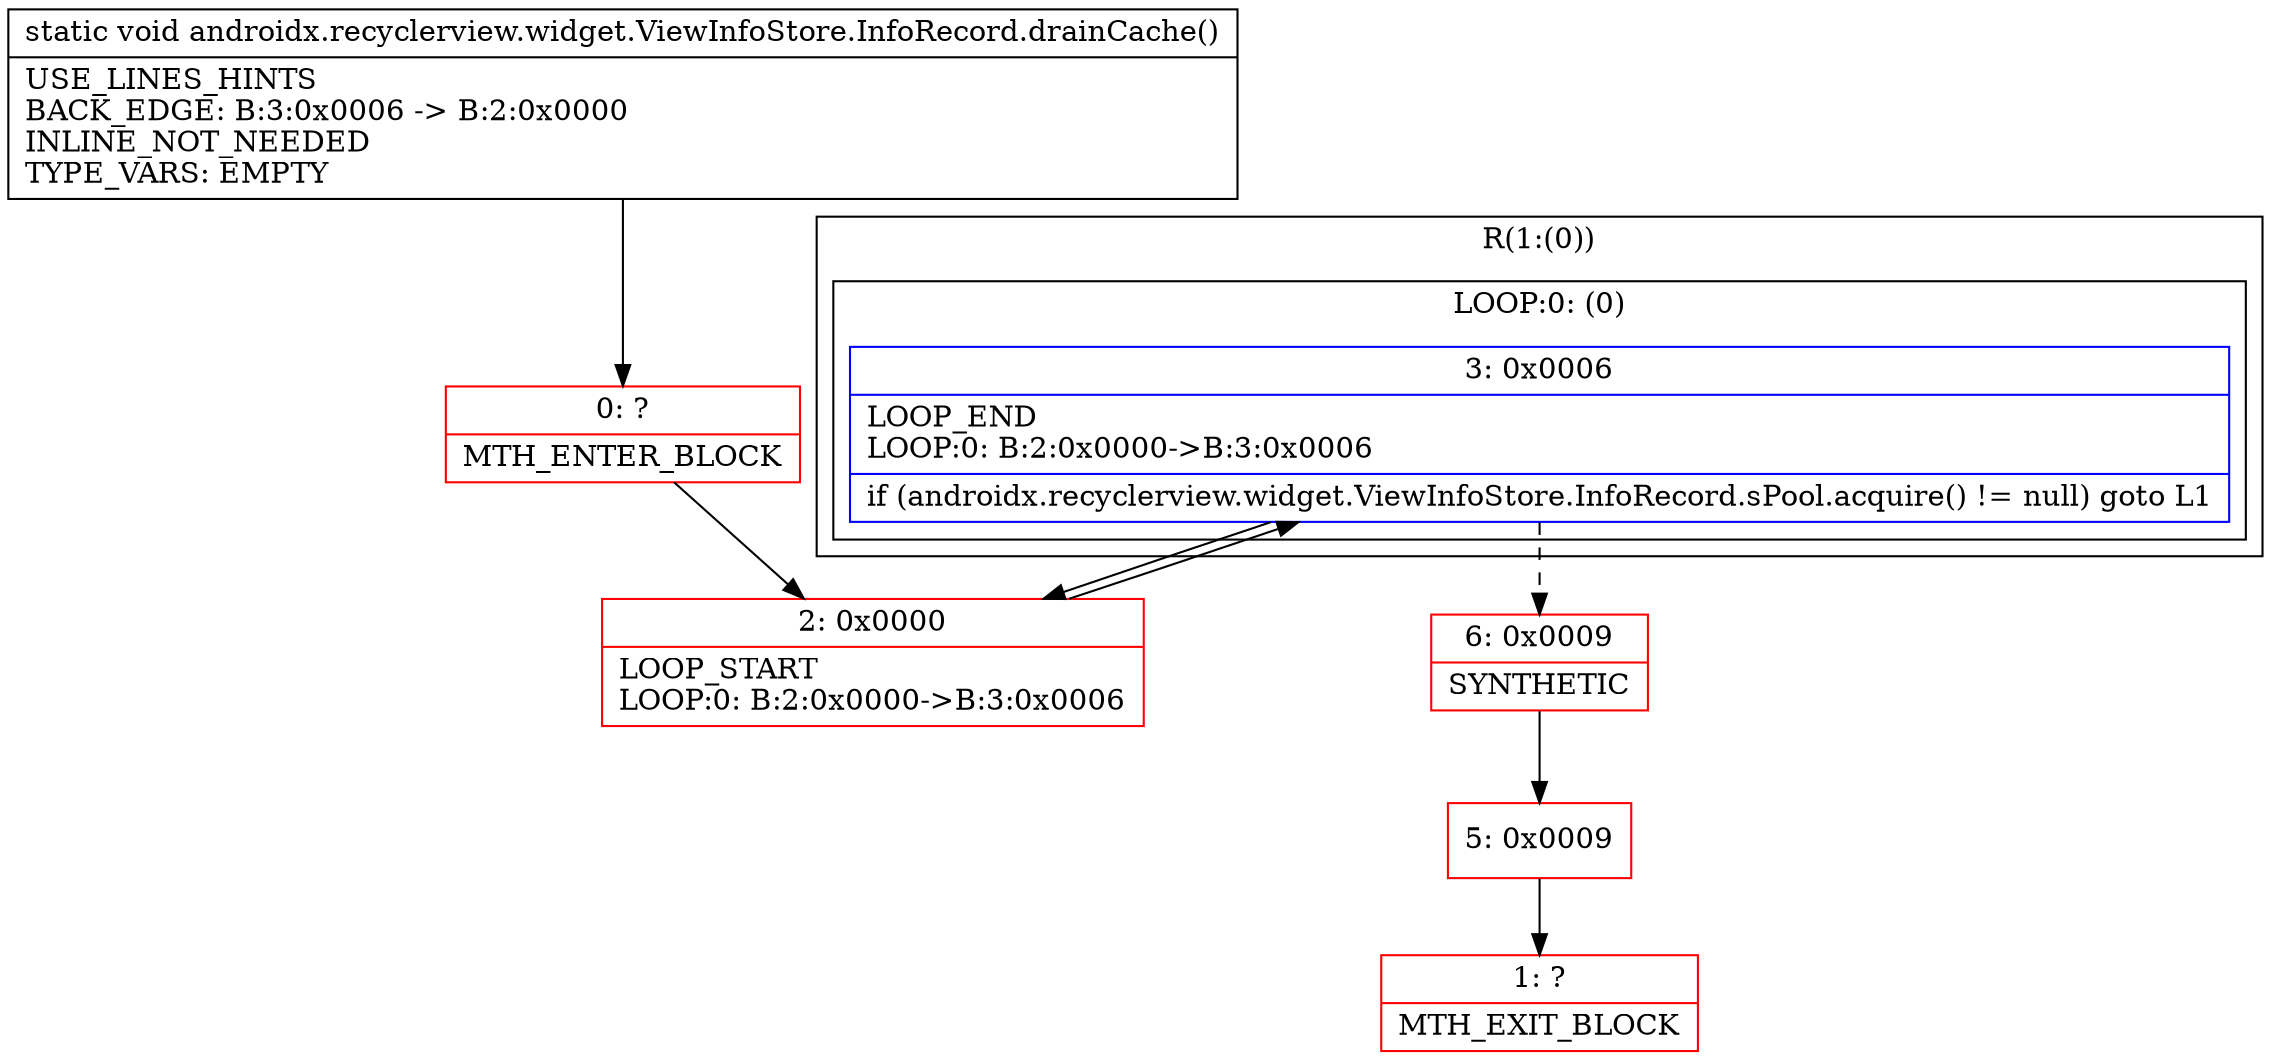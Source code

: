 digraph "CFG forandroidx.recyclerview.widget.ViewInfoStore.InfoRecord.drainCache()V" {
subgraph cluster_Region_708316000 {
label = "R(1:(0))";
node [shape=record,color=blue];
subgraph cluster_LoopRegion_1509006097 {
label = "LOOP:0: (0)";
node [shape=record,color=blue];
Node_3 [shape=record,label="{3\:\ 0x0006|LOOP_END\lLOOP:0: B:2:0x0000\-\>B:3:0x0006\l|if (androidx.recyclerview.widget.ViewInfoStore.InfoRecord.sPool.acquire() != null) goto L1\l}"];
subgraph cluster_Region_160970429 {
label = "R(0)";
node [shape=record,color=blue];
}
}
}
Node_0 [shape=record,color=red,label="{0\:\ ?|MTH_ENTER_BLOCK\l}"];
Node_2 [shape=record,color=red,label="{2\:\ 0x0000|LOOP_START\lLOOP:0: B:2:0x0000\-\>B:3:0x0006\l}"];
Node_6 [shape=record,color=red,label="{6\:\ 0x0009|SYNTHETIC\l}"];
Node_5 [shape=record,color=red,label="{5\:\ 0x0009}"];
Node_1 [shape=record,color=red,label="{1\:\ ?|MTH_EXIT_BLOCK\l}"];
MethodNode[shape=record,label="{static void androidx.recyclerview.widget.ViewInfoStore.InfoRecord.drainCache()  | USE_LINES_HINTS\lBACK_EDGE: B:3:0x0006 \-\> B:2:0x0000\lINLINE_NOT_NEEDED\lTYPE_VARS: EMPTY\l}"];
MethodNode -> Node_0;Node_3 -> Node_2;
Node_3 -> Node_6[style=dashed];
Node_0 -> Node_2;
Node_2 -> Node_3;
Node_6 -> Node_5;
Node_5 -> Node_1;
}

